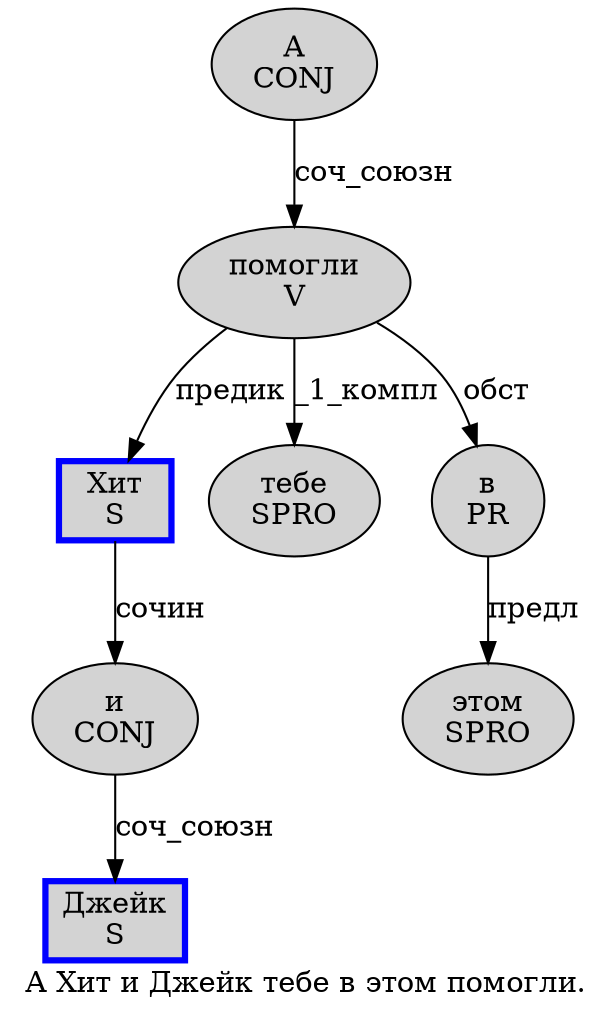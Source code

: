 digraph SENTENCE_3177 {
	graph [label="А Хит и Джейк тебе в этом помогли."]
	node [style=filled]
		0 [label="А
CONJ" color="" fillcolor=lightgray penwidth=1 shape=ellipse]
		1 [label="Хит
S" color=blue fillcolor=lightgray penwidth=3 shape=box]
		2 [label="и
CONJ" color="" fillcolor=lightgray penwidth=1 shape=ellipse]
		3 [label="Джейк
S" color=blue fillcolor=lightgray penwidth=3 shape=box]
		4 [label="тебе
SPRO" color="" fillcolor=lightgray penwidth=1 shape=ellipse]
		5 [label="в
PR" color="" fillcolor=lightgray penwidth=1 shape=ellipse]
		6 [label="этом
SPRO" color="" fillcolor=lightgray penwidth=1 shape=ellipse]
		7 [label="помогли
V" color="" fillcolor=lightgray penwidth=1 shape=ellipse]
			2 -> 3 [label="соч_союзн"]
			0 -> 7 [label="соч_союзн"]
			7 -> 1 [label="предик"]
			7 -> 4 [label="_1_компл"]
			7 -> 5 [label="обст"]
			5 -> 6 [label="предл"]
			1 -> 2 [label="сочин"]
}